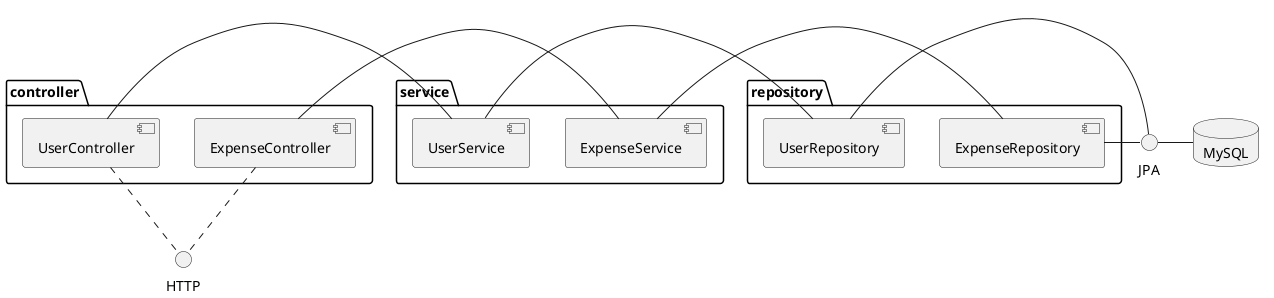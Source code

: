 @startuml

() "JPA"
() "HTTP"

package service {
    [UserService] as US
    [ExpenseService] as ES
}


package "controller" {
    [UserController] as UC
    [ExpenseController] as EC
}

package repository {
    [UserRepository] as UR
    [ExpenseRepository] as ER
}

database MySQL {
}


UC .. HTTP
EC .. HTTP

EC - ES
UC - US
ES - ER
US - UR


UR - JPA
ER - JPA
JPA - MySQL
@enduml